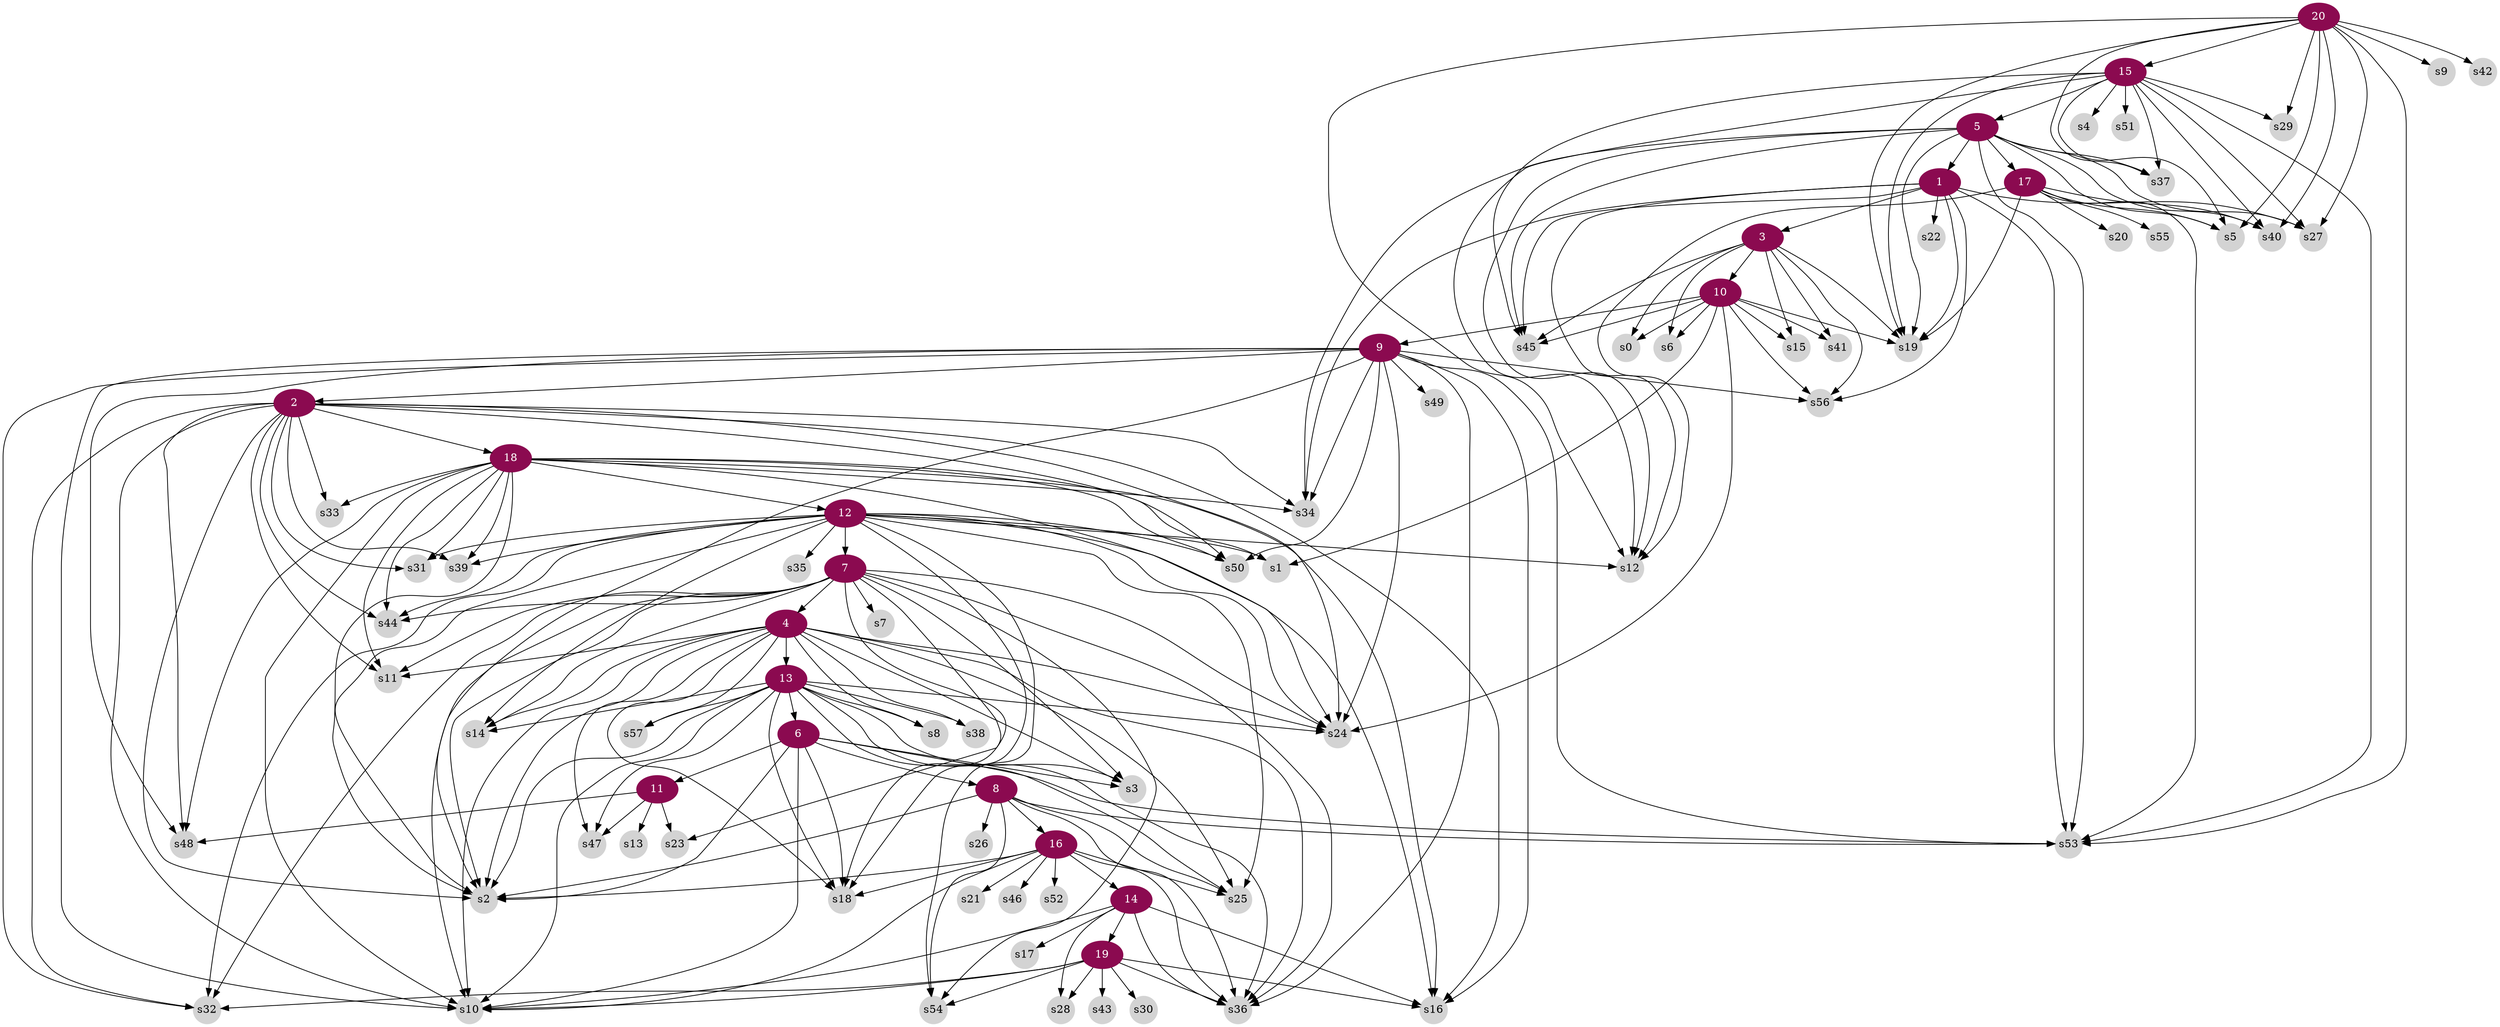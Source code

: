digraph g{
node [color=deeppink4, style=filled, fontcolor=white];	
5 -> 1;
9 -> 2;
1 -> 3;
7 -> 4;
15 -> 5;
13 -> 6;
12 -> 7;
6 -> 8;
10 -> 9;
3 -> 10;
6 -> 11;
18 -> 12;
4 -> 13;
16 -> 14;
20 -> 15;
8 -> 16;
5 -> 17;
2 -> 18;
14 -> 19;
node [color=lightgrey, style=filled, fontcolor=black, shape=circle, fixedsize=true];  
1 -> s12;
1 -> s19;
1 -> s22;
1 -> s27;
1 -> s34;
1 -> s45;
1 -> s53;
1 -> s56;
2 -> s2;
2 -> s10;
2 -> s11;
2 -> s16;
2 -> s24;
2 -> s31;
2 -> s32;
2 -> s33;
2 -> s34;
2 -> s39;
2 -> s44;
2 -> s48;
2 -> s50;
3 -> s0;
3 -> s6;
3 -> s15;
3 -> s19;
3 -> s41;
3 -> s45;
3 -> s56;
4 -> s2;
4 -> s3;
4 -> s8;
4 -> s10;
4 -> s11;
4 -> s14;
4 -> s18;
4 -> s24;
4 -> s25;
4 -> s36;
4 -> s38;
4 -> s47;
4 -> s57;
5 -> s5;
5 -> s12;
5 -> s19;
5 -> s27;
5 -> s34;
5 -> s37;
5 -> s40;
5 -> s45;
5 -> s53;
6 -> s2;
6 -> s3;
6 -> s10;
6 -> s18;
6 -> s53;
7 -> s2;
7 -> s3;
7 -> s7;
7 -> s10;
7 -> s11;
7 -> s14;
7 -> s18;
7 -> s23;
7 -> s24;
7 -> s32;
7 -> s36;
7 -> s44;
7 -> s54;
8 -> s2;
8 -> s25;
8 -> s26;
8 -> s36;
8 -> s53;
8 -> s54;
9 -> s2;
9 -> s10;
9 -> s16;
9 -> s24;
9 -> s32;
9 -> s34;
9 -> s36;
9 -> s48;
9 -> s49;
9 -> s50;
9 -> s53;
9 -> s56;
10 -> s0;
10 -> s1;
10 -> s6;
10 -> s15;
10 -> s19;
10 -> s24;
10 -> s41;
10 -> s45;
10 -> s56;
11 -> s13;
11 -> s23;
11 -> s47;
11 -> s48;
12 -> s1;
12 -> s2;
12 -> s12;
12 -> s14;
12 -> s16;
12 -> s18;
12 -> s24;
12 -> s25;
12 -> s31;
12 -> s32;
12 -> s35;
12 -> s39;
12 -> s44;
12 -> s50;
12 -> s54;
13 -> s2;
13 -> s3;
13 -> s8;
13 -> s10;
13 -> s14;
13 -> s18;
13 -> s24;
13 -> s25;
13 -> s36;
13 -> s38;
13 -> s47;
13 -> s57;
14 -> s10;
14 -> s16;
14 -> s17;
14 -> s28;
14 -> s36;
15 -> s4;
15 -> s5;
15 -> s12;
15 -> s19;
15 -> s27;
15 -> s29;
15 -> s37;
15 -> s40;
15 -> s45;
15 -> s51;
15 -> s53;
16 -> s2;
16 -> s10;
16 -> s18;
16 -> s21;
16 -> s25;
16 -> s36;
16 -> s46;
16 -> s52;
17 -> s5;
17 -> s12;
17 -> s19;
17 -> s20;
17 -> s40;
17 -> s53;
17 -> s55;
18 -> s1;
18 -> s2;
18 -> s10;
18 -> s11;
18 -> s16;
18 -> s24;
18 -> s31;
18 -> s33;
18 -> s34;
18 -> s39;
18 -> s44;
18 -> s48;
18 -> s50;
19 -> s10;
19 -> s16;
19 -> s28;
19 -> s30;
19 -> s32;
19 -> s36;
19 -> s43;
19 -> s54;
20 -> s5;
20 -> s9;
20 -> s12;
20 -> s19;
20 -> s27;
20 -> s29;
20 -> s37;
20 -> s40;
20 -> s42;
20 -> s53;
}
